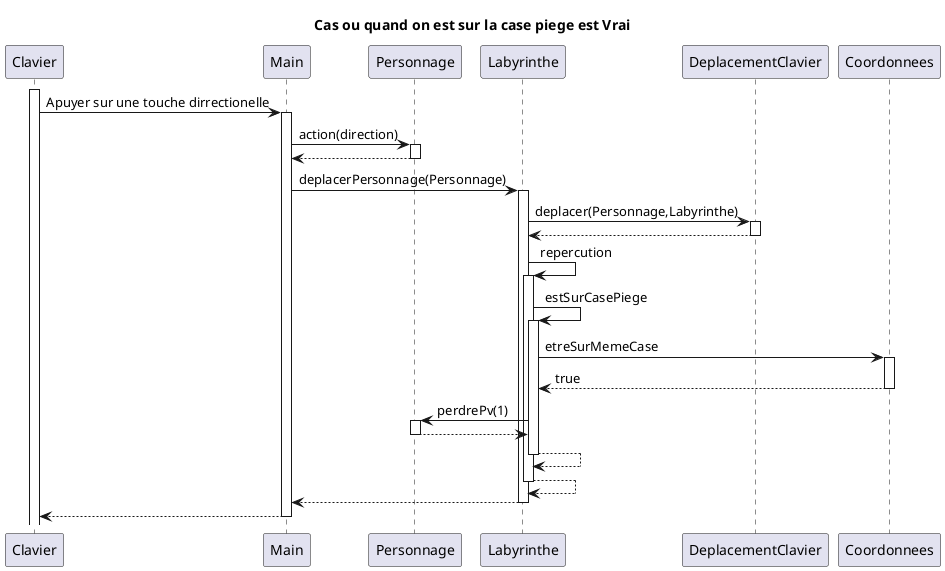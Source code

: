 @startuml
participant Clavier
title : Cas ou quand on est sur la case piege est Vrai
activate Clavier
Clavier -> Main : Apuyer sur une touche dirrectionelle
activate Main
Main -> Personnage : action(direction)
activate Personnage
Personnage --> Main
deactivate Personnage
Main -> Labyrinthe : deplacerPersonnage(Personnage)
activate Labyrinthe
Labyrinthe -> DeplacementClavier : deplacer(Personnage,Labyrinthe)
activate DeplacementClavier
DeplacementClavier --> Labyrinthe
deactivate DeplacementClavier
Labyrinthe -> Labyrinthe : repercution
activate Labyrinthe
Labyrinthe -> Labyrinthe : estSurCasePiege
activate Labyrinthe
Labyrinthe -> Coordonnees : etreSurMemeCase
activate Coordonnees
Coordonnees --> Labyrinthe : true
deactivate Coordonnees
Labyrinthe -> Personnage : perdrePv(1)
activate Personnage
Personnage --> Labyrinthe
deactivate Personnage
Labyrinthe --> Labyrinthe
deactivate Labyrinthe


Labyrinthe --> Labyrinthe
deactivate Labyrinthe
Labyrinthe --> Main
deactivate Labyrinthe
return
@enduml